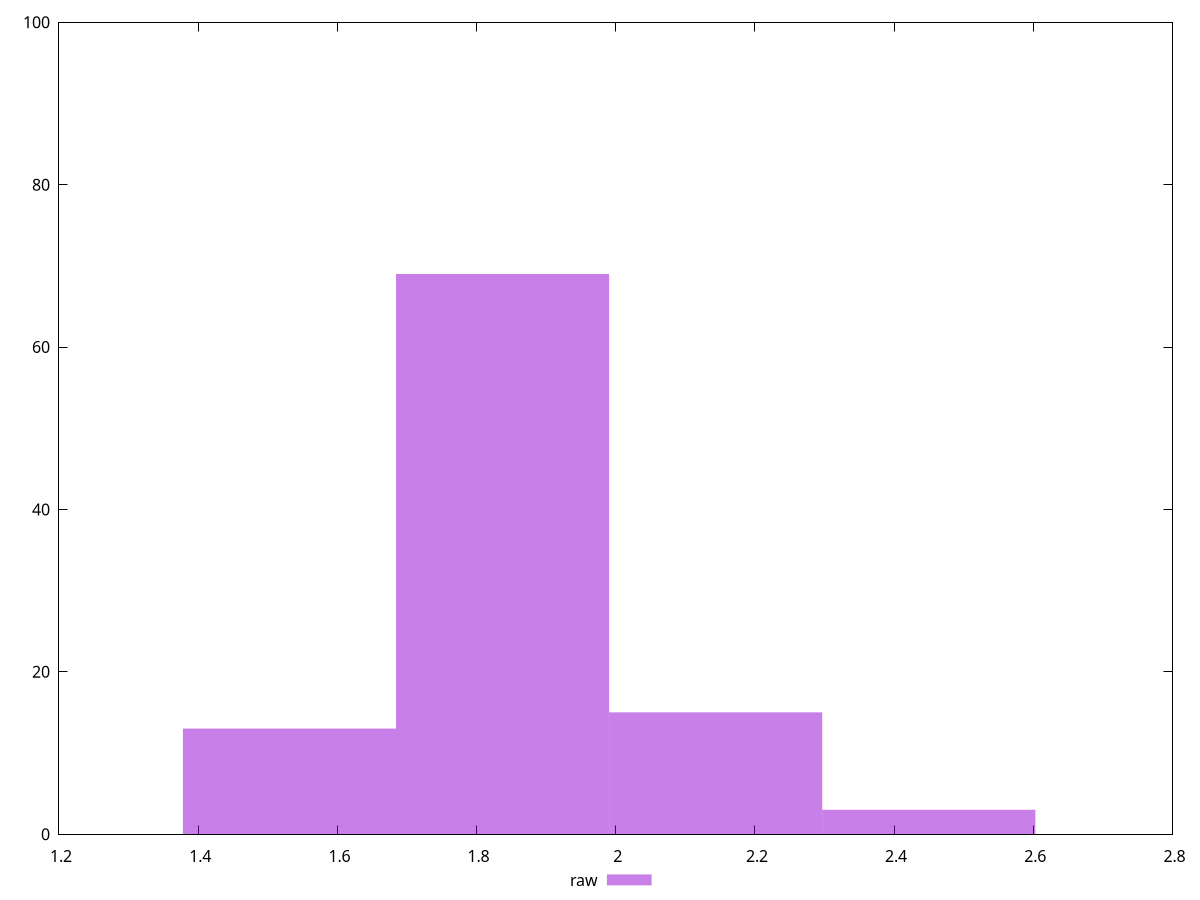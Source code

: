 reset
set terminal svg size 640, 490 enhanced background rgb 'white'
set output "report_00007_2020-12-11T15:55:29.892Z/server-response-time/samples/pages+cached+noexternal+nojs/raw/histogram.svg"

$raw <<EOF
1.5311615599434765 13
1.8373938719321716 69
2.143626183920867 15
2.449858495909562 3
EOF

set key outside below
set boxwidth 0.30623231198869527
set yrange [0:100]
set style fill transparent solid 0.5 noborder

plot \
  $raw title "raw" with boxes, \


reset